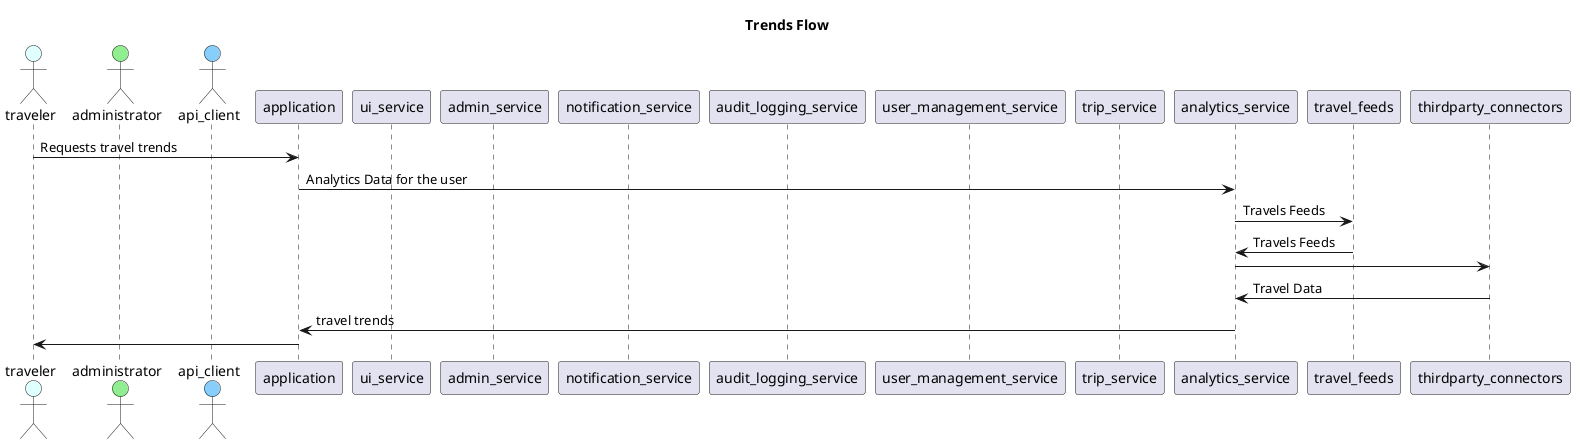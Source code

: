 @startuml UseCaseDiagram
!define ICONURL https://plantuml.com/gicon/
!define TRAVELLER traveler
!define ADMINISTRATOR administrator
!define API_CLIENT api_client
!define APPLICATION application
!define UI_SERVICE ui_service
!define ADMIN_SERVICE admin_service
!define NOTIFICATION_SERVICE notification_service
!define AUDIT_LOGGING_SERVICE audit_logging_service
!define USER_MANAGEMENT_SERVICE user_management_service
!define TRIP_SERVICE trip_service
!define ANALYTICS_SERVICE analytics_service
!define TRAVEL_FEEDS travel_feeds
!define THIRD_PARTY_CONNECTORS thirdparty_connectors

!define EMAIL email
!define PNR pnr
!define BOOKING_ID booking_id


actor TRAVELLER as TRAVELLER #LightCyan
actor ADMINISTRATOR as ADMINISTRATOR #LightGreen
actor API_CLIENT as API_CLIENT #LightSkyBlue

participant APPLICATION as APPLICATION
participant UI_SERVICE as UI_SERVICE
participant ADMIN_SERVICE as ADMIN_SERVICE
participant NOTIFICATION_SERVICE as NOTIFICATION_SERVICE
participant AUDIT_LOGGING_SERVICE as AUDIT_LOGGING_SERVICE
participant USER_MANAGEMENT_SERVICE as USER_MANAGEMENT_SERVICE
participant TRIP_SERVICE as TRIP_SERVICE
participant ANALYTICS_SERVICE as ANALYTICS_SERVICE
participant TRAVEL_FEEDS as TRAVEL_FEEDS
participant THIRD_PARTY_CONNECTORS as THIRD_PARTY_CONNECTORS




title "Trends Flow"


TRAVELLER -> APPLICATION: Requests travel trends
APPLICATION -> ANALYTICS_SERVICE: Analytics Data for the user
ANALYTICS_SERVICE -> TRAVEL_FEEDS: Travels Feeds 
TRAVEL_FEEDS -> ANALYTICS_SERVICE: Travels Feeds
ANALYTICS_SERVICE -> THIRD_PARTY_CONNECTORS: 
THIRD_PARTY_CONNECTORS -> ANALYTICS_SERVICE: Travel Data
ANALYTICS_SERVICE -> APPLICATION: travel trends
APPLICATION -> TRAVELLER




@enduml